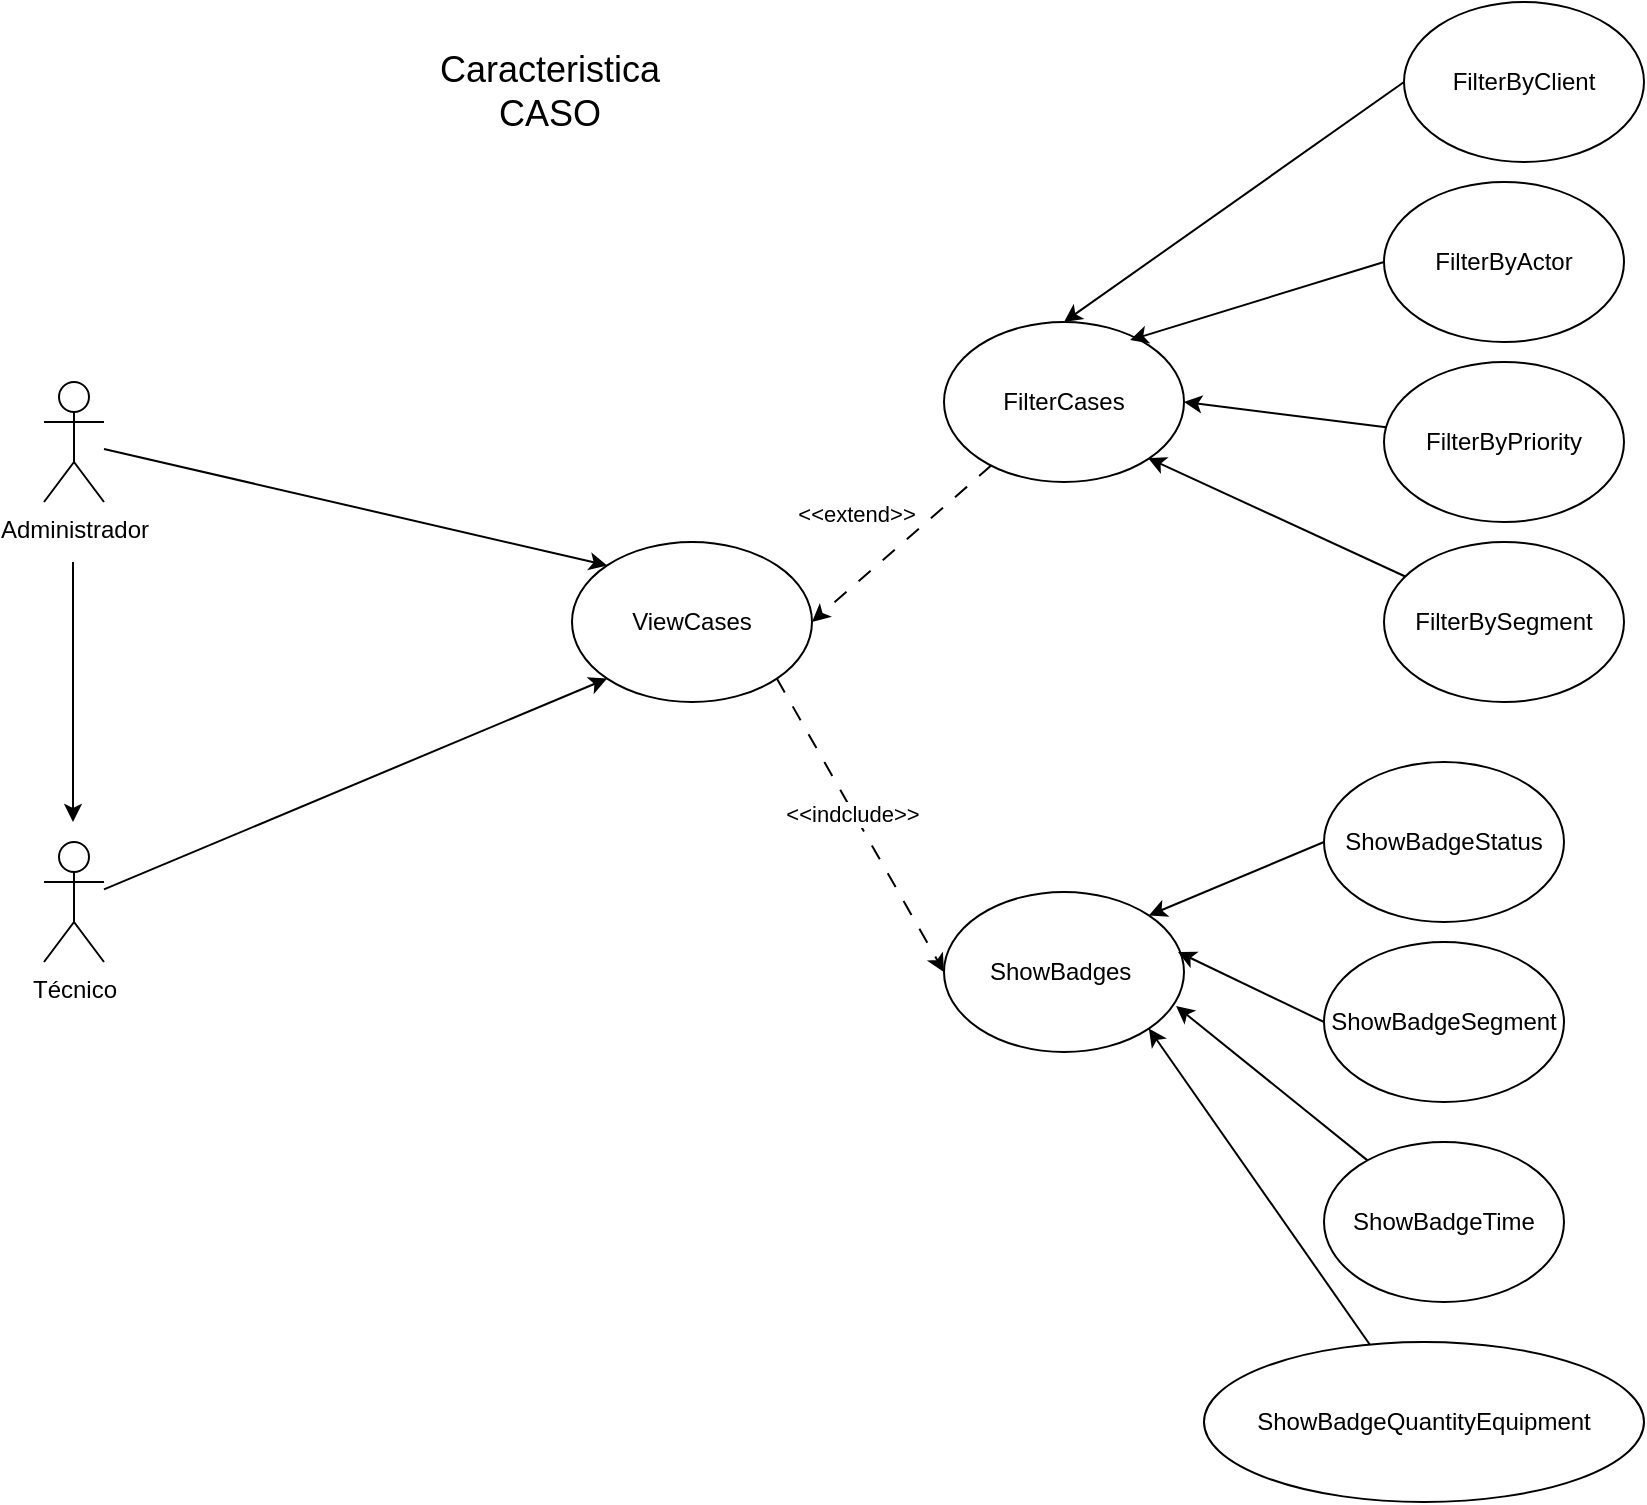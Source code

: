 <mxfile version="28.1.0">
  <diagram name="Página-1" id="58KHKjolmZH9Jl-Zs60m">
    <mxGraphModel dx="1426" dy="777" grid="1" gridSize="10" guides="1" tooltips="1" connect="1" arrows="1" fold="1" page="1" pageScale="1" pageWidth="827" pageHeight="1169" math="0" shadow="0">
      <root>
        <mxCell id="0" />
        <mxCell id="1" parent="0" />
        <mxCell id="pejVzQ1x4Z5_xWOsWl8--1" style="rounded=0;orthogonalLoop=1;jettySize=auto;html=1;entryX=0;entryY=1;entryDx=0;entryDy=0;" parent="1" source="pejVzQ1x4Z5_xWOsWl8--2" target="pejVzQ1x4Z5_xWOsWl8--5" edge="1">
          <mxGeometry relative="1" as="geometry" />
        </mxCell>
        <mxCell id="pejVzQ1x4Z5_xWOsWl8--2" value="Técnico" style="shape=umlActor;verticalLabelPosition=bottom;verticalAlign=top;html=1;outlineConnect=0;" parent="1" vertex="1">
          <mxGeometry x="170" y="480" width="30" height="60" as="geometry" />
        </mxCell>
        <mxCell id="pejVzQ1x4Z5_xWOsWl8--3" style="rounded=0;orthogonalLoop=1;jettySize=auto;html=1;entryX=0;entryY=0;entryDx=0;entryDy=0;" parent="1" source="pejVzQ1x4Z5_xWOsWl8--4" target="pejVzQ1x4Z5_xWOsWl8--5" edge="1">
          <mxGeometry relative="1" as="geometry" />
        </mxCell>
        <mxCell id="pejVzQ1x4Z5_xWOsWl8--4" value="Administrador" style="shape=umlActor;verticalLabelPosition=bottom;verticalAlign=top;html=1;outlineConnect=0;" parent="1" vertex="1">
          <mxGeometry x="170" y="250" width="30" height="60" as="geometry" />
        </mxCell>
        <mxCell id="VtQMLGaZWS-4TdvGDht8-14" style="rounded=0;orthogonalLoop=1;jettySize=auto;html=1;exitX=1;exitY=1;exitDx=0;exitDy=0;entryX=0;entryY=0.5;entryDx=0;entryDy=0;dashed=1;dashPattern=8 8;" parent="1" source="pejVzQ1x4Z5_xWOsWl8--5" target="VtQMLGaZWS-4TdvGDht8-13" edge="1">
          <mxGeometry relative="1" as="geometry" />
        </mxCell>
        <mxCell id="VtQMLGaZWS-4TdvGDht8-15" value="&amp;lt;&amp;lt;indclude&amp;gt;&amp;gt;" style="edgeLabel;html=1;align=center;verticalAlign=middle;resizable=0;points=[];" parent="VtQMLGaZWS-4TdvGDht8-14" vertex="1" connectable="0">
          <mxGeometry x="-0.08" y="-1" relative="1" as="geometry">
            <mxPoint as="offset" />
          </mxGeometry>
        </mxCell>
        <mxCell id="pejVzQ1x4Z5_xWOsWl8--5" value="ViewCases" style="ellipse;whiteSpace=wrap;html=1;" parent="1" vertex="1">
          <mxGeometry x="434" y="330" width="120" height="80" as="geometry" />
        </mxCell>
        <mxCell id="pejVzQ1x4Z5_xWOsWl8--6" value="" style="endArrow=none;html=1;rounded=0;startArrow=classic;startFill=1;endFill=0;" parent="1" edge="1">
          <mxGeometry width="50" height="50" relative="1" as="geometry">
            <mxPoint x="184.5" y="470" as="sourcePoint" />
            <mxPoint x="184.5" y="340" as="targetPoint" />
          </mxGeometry>
        </mxCell>
        <mxCell id="toCsDj9fuco49Wam5Kvl-1" value="&lt;font style=&quot;font-size: 18px;&quot;&gt;Caracteristica&lt;/font&gt;&lt;div&gt;&lt;font style=&quot;font-size: 18px;&quot;&gt;CASO&lt;/font&gt;&lt;/div&gt;" style="text;html=1;align=center;verticalAlign=middle;whiteSpace=wrap;rounded=0;" parent="1" vertex="1">
          <mxGeometry x="320" y="90" width="206" height="30" as="geometry" />
        </mxCell>
        <mxCell id="VtQMLGaZWS-4TdvGDht8-3" style="rounded=0;orthogonalLoop=1;jettySize=auto;html=1;entryX=1;entryY=0.5;entryDx=0;entryDy=0;dashed=1;dashPattern=8 8;" parent="1" source="VtQMLGaZWS-4TdvGDht8-2" target="pejVzQ1x4Z5_xWOsWl8--5" edge="1">
          <mxGeometry relative="1" as="geometry" />
        </mxCell>
        <mxCell id="VtQMLGaZWS-4TdvGDht8-4" value="&amp;lt;&amp;lt;extend&amp;gt;&amp;gt;" style="edgeLabel;html=1;align=center;verticalAlign=middle;resizable=0;points=[];" parent="VtQMLGaZWS-4TdvGDht8-3" vertex="1" connectable="0">
          <mxGeometry x="-0.04" y="1" relative="1" as="geometry">
            <mxPoint x="-26" y="-14" as="offset" />
          </mxGeometry>
        </mxCell>
        <mxCell id="VtQMLGaZWS-4TdvGDht8-2" value="FilterCases" style="ellipse;whiteSpace=wrap;html=1;" parent="1" vertex="1">
          <mxGeometry x="620" y="220" width="120" height="80" as="geometry" />
        </mxCell>
        <mxCell id="VtQMLGaZWS-4TdvGDht8-6" style="rounded=0;orthogonalLoop=1;jettySize=auto;html=1;entryX=0.5;entryY=0;entryDx=0;entryDy=0;exitX=0;exitY=0.5;exitDx=0;exitDy=0;" parent="1" source="VtQMLGaZWS-4TdvGDht8-5" target="VtQMLGaZWS-4TdvGDht8-2" edge="1">
          <mxGeometry relative="1" as="geometry" />
        </mxCell>
        <mxCell id="VtQMLGaZWS-4TdvGDht8-5" value="FilterByClient" style="ellipse;whiteSpace=wrap;html=1;" parent="1" vertex="1">
          <mxGeometry x="850" y="60" width="120" height="80" as="geometry" />
        </mxCell>
        <mxCell id="VtQMLGaZWS-4TdvGDht8-10" style="rounded=0;orthogonalLoop=1;jettySize=auto;html=1;entryX=0.775;entryY=0.113;entryDx=0;entryDy=0;exitX=0;exitY=0.5;exitDx=0;exitDy=0;entryPerimeter=0;" parent="1" source="VtQMLGaZWS-4TdvGDht8-7" target="VtQMLGaZWS-4TdvGDht8-2" edge="1">
          <mxGeometry relative="1" as="geometry" />
        </mxCell>
        <mxCell id="VtQMLGaZWS-4TdvGDht8-7" value="FilterByActor" style="ellipse;whiteSpace=wrap;html=1;" parent="1" vertex="1">
          <mxGeometry x="840" y="150" width="120" height="80" as="geometry" />
        </mxCell>
        <mxCell id="VtQMLGaZWS-4TdvGDht8-11" style="rounded=0;orthogonalLoop=1;jettySize=auto;html=1;entryX=1;entryY=0.5;entryDx=0;entryDy=0;" parent="1" source="VtQMLGaZWS-4TdvGDht8-8" target="VtQMLGaZWS-4TdvGDht8-2" edge="1">
          <mxGeometry relative="1" as="geometry" />
        </mxCell>
        <mxCell id="VtQMLGaZWS-4TdvGDht8-8" value="FilterByPriority" style="ellipse;whiteSpace=wrap;html=1;" parent="1" vertex="1">
          <mxGeometry x="840" y="240" width="120" height="80" as="geometry" />
        </mxCell>
        <mxCell id="VtQMLGaZWS-4TdvGDht8-12" style="rounded=0;orthogonalLoop=1;jettySize=auto;html=1;" parent="1" source="VtQMLGaZWS-4TdvGDht8-9" edge="1">
          <mxGeometry relative="1" as="geometry">
            <mxPoint x="722" y="288" as="targetPoint" />
          </mxGeometry>
        </mxCell>
        <mxCell id="VtQMLGaZWS-4TdvGDht8-9" value="FilterBySegment" style="ellipse;whiteSpace=wrap;html=1;" parent="1" vertex="1">
          <mxGeometry x="840" y="330" width="120" height="80" as="geometry" />
        </mxCell>
        <mxCell id="VtQMLGaZWS-4TdvGDht8-13" value="ShowBadges&amp;nbsp;" style="ellipse;whiteSpace=wrap;html=1;" parent="1" vertex="1">
          <mxGeometry x="620" y="505" width="120" height="80" as="geometry" />
        </mxCell>
        <mxCell id="VtQMLGaZWS-4TdvGDht8-17" style="rounded=0;orthogonalLoop=1;jettySize=auto;html=1;exitX=0;exitY=0.5;exitDx=0;exitDy=0;entryX=1;entryY=0;entryDx=0;entryDy=0;" parent="1" source="VtQMLGaZWS-4TdvGDht8-16" target="VtQMLGaZWS-4TdvGDht8-13" edge="1">
          <mxGeometry relative="1" as="geometry" />
        </mxCell>
        <mxCell id="VtQMLGaZWS-4TdvGDht8-16" value="ShowBadgeStatus" style="ellipse;whiteSpace=wrap;html=1;" parent="1" vertex="1">
          <mxGeometry x="810" y="440" width="120" height="80" as="geometry" />
        </mxCell>
        <mxCell id="VtQMLGaZWS-4TdvGDht8-18" style="rounded=0;orthogonalLoop=1;jettySize=auto;html=1;exitX=0;exitY=0.5;exitDx=0;exitDy=0;entryX=0.975;entryY=0.375;entryDx=0;entryDy=0;entryPerimeter=0;" parent="1" source="VtQMLGaZWS-4TdvGDht8-19" target="VtQMLGaZWS-4TdvGDht8-13" edge="1">
          <mxGeometry relative="1" as="geometry">
            <mxPoint x="740" y="607" as="targetPoint" />
          </mxGeometry>
        </mxCell>
        <mxCell id="VtQMLGaZWS-4TdvGDht8-19" value="ShowBadgeSegment" style="ellipse;whiteSpace=wrap;html=1;" parent="1" vertex="1">
          <mxGeometry x="810" y="530" width="120" height="80" as="geometry" />
        </mxCell>
        <mxCell id="VtQMLGaZWS-4TdvGDht8-21" style="rounded=0;orthogonalLoop=1;jettySize=auto;html=1;entryX=0.967;entryY=0.713;entryDx=0;entryDy=0;entryPerimeter=0;" parent="1" source="VtQMLGaZWS-4TdvGDht8-20" target="VtQMLGaZWS-4TdvGDht8-13" edge="1">
          <mxGeometry relative="1" as="geometry" />
        </mxCell>
        <mxCell id="VtQMLGaZWS-4TdvGDht8-20" value="ShowBadgeTime" style="ellipse;whiteSpace=wrap;html=1;" parent="1" vertex="1">
          <mxGeometry x="810" y="630" width="120" height="80" as="geometry" />
        </mxCell>
        <mxCell id="VtQMLGaZWS-4TdvGDht8-23" style="rounded=0;orthogonalLoop=1;jettySize=auto;html=1;entryX=1;entryY=1;entryDx=0;entryDy=0;" parent="1" source="VtQMLGaZWS-4TdvGDht8-24" target="VtQMLGaZWS-4TdvGDht8-13" edge="1">
          <mxGeometry relative="1" as="geometry">
            <mxPoint x="722" y="660" as="targetPoint" />
          </mxGeometry>
        </mxCell>
        <mxCell id="VtQMLGaZWS-4TdvGDht8-24" value="ShowBadgeQuantityEquipment" style="ellipse;whiteSpace=wrap;html=1;" parent="1" vertex="1">
          <mxGeometry x="750" y="730" width="220" height="80" as="geometry" />
        </mxCell>
      </root>
    </mxGraphModel>
  </diagram>
</mxfile>
